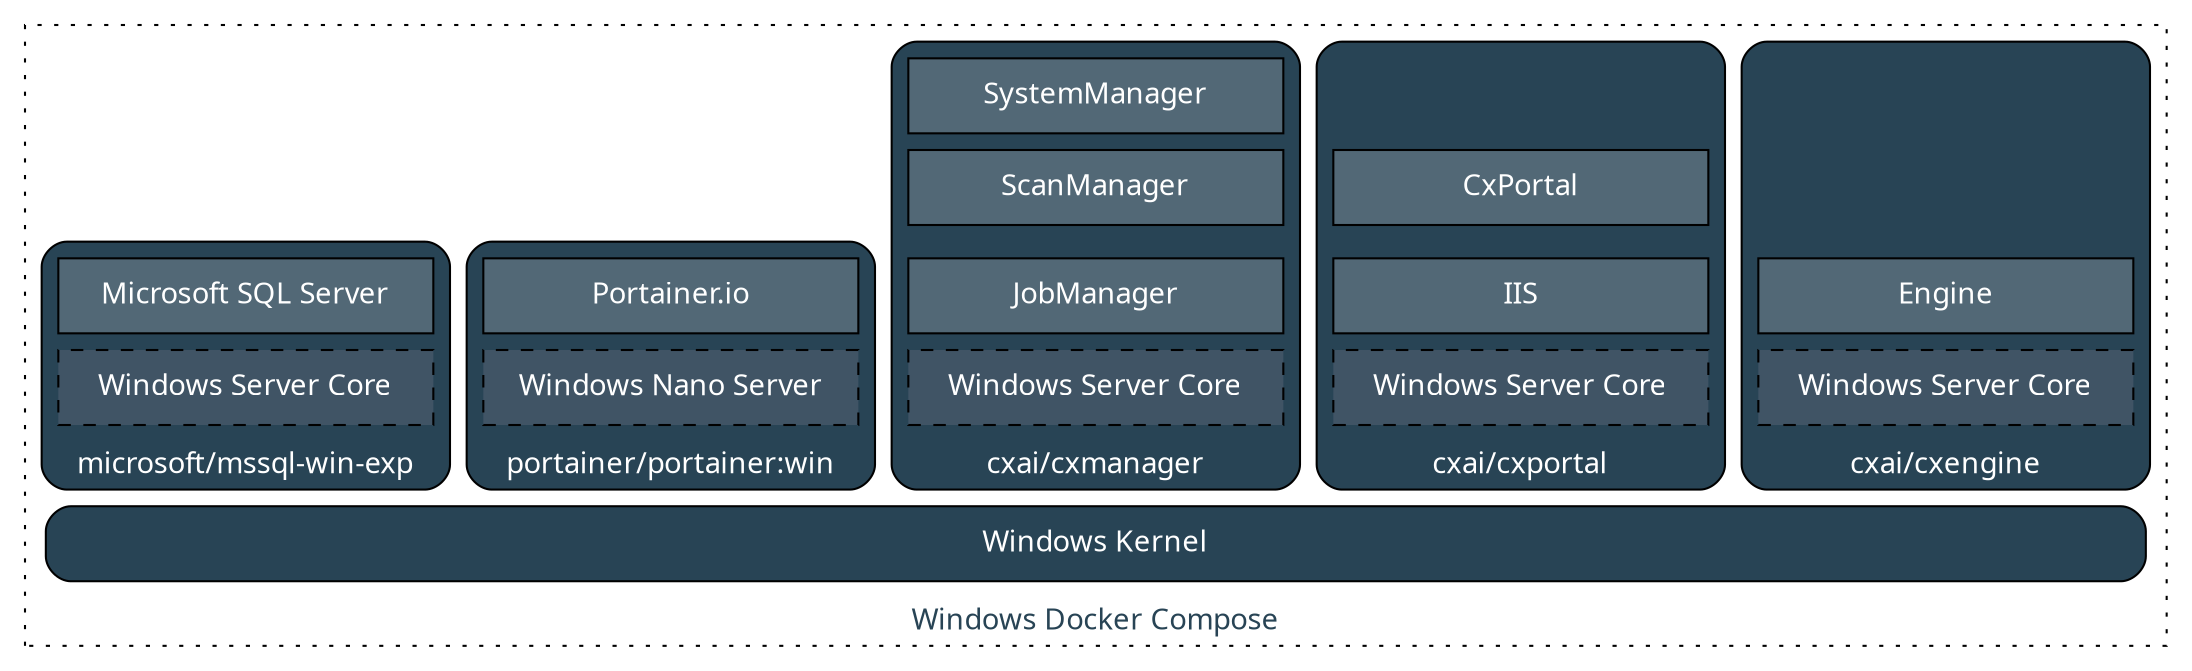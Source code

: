 digraph WindowsDocker {
compound=true
  graph [
  	#center = true
     	rankdir = BT
  	#label="Linux Docker environment"
        #bgcolor="#f4f4fa"
        #style="dotted, filled"
        style=invis
        #fillcolor="#FFFFFF"
        fontname="Noto"
        fontcolor=white
        ranksep="0.1"
  ]
  node [ style="filled" shape=box fillcolor="#526876" fontname="Noto" fontcolor=white fixedsize=true width=2.5 ]
  # node [fixedsize=true,width=0.75]
  
  subgraph cluster_w {
  	label="Windows Docker Compose"
    style="dotted"
    fontcolor="#284455"

	k [label = "Windows Kernel" fixedsize=true width=14 style="filled,rounded" fillcolor="#284455"]
	k -> l1 [ltail=cluster_1 style=invis]
    k -> l2 [ltail=cluster_2 style=invis] 
	k -> c1 [ltail=cluster_1 style=invis]
    k -> c2 [ltail=cluster_2 style=invis] 
    k -> c3 [ltail=cluster_3 style=invis] 

  subgraph cluster_l1 {
 	label = "microsoft/mssql-win-exp"
 	style="filled,rounded"
        fontcolor=white
        #style="invis"
        fillcolor="#284455"
        #ranksep=0.05
        #nodesep=0.01
  	#node [shape=oval fillcolor="#FFFFFF" penwidth=3]
  	l1 [label="Windows Server Core" style="dashed, filled" fillcolor="#405465"]
  	mssql [label="Microsoft SQL Server"]
  	l1 -> mssql [style=invis]
    }
    subgraph cluster_l2 {
 	label = "portainer/portainer:win"
 	style="filled,rounded"
        fontcolor=white
        #style="invis"
        fillcolor="#284455"
        #ranksep=0.05
        #nodesep=0.01
  	#node [shape=oval fillcolor="#FFFFFF" penwidth=3]
  	l2 [label="Windows Nano Server" style="dashed, filled" fillcolor="#405465"]
  	portainer [label="Portainer.io"]
  	l2 -> portainer [style=invis]
    }

  subgraph cluster_1 {
 	label = "cxai/cxmanager"
 	style="filled,rounded"
        fontcolor=white
        #style="invis"
        fillcolor="#284455"
        #ranksep=0.05
        #nodesep=0.01
  	#node [shape=oval fillcolor="#FFFFFF" penwidth=3]
  	c1 [label="Windows Server Core" style="dashed, filled" fillcolor="#405465"]
  	c1 -> JobManager -> ScanManager -> SystemManager [style=invis]
  	
  }
  subgraph cluster_2 {
        fontcolor=white
 	label = "cxai/cxportal"
        style="filled, rounded"
        fillcolor="#284455"
        #ranksep=0.05
        #nodesep=0.01
          fontname="Noto"
  	blank [style=invis]
  	c2  [label="Windows Server Core" style="dashed, filled" fillcolor="#405465"]
  	c2 -> "IIS" -> CxPortal -> blank [style=invis];
  }
  subgraph cluster_3 {
 	label = "cxai/cxengine"
        fontcolor=white
        style="filled, rounded"
        fillcolor="#284455"
        #ranksep=0.05
        #nodesep=0.01
          fontname="Noto"
  	b2 [style=invis]
  	b3 [style=invis]
  	c3 [label="Windows Server Core" style="dashed, filled" fillcolor="#405465"]
  	c3 -> "Engine" -> b2 -> b3 [style=invis];
  }
  }
    
}